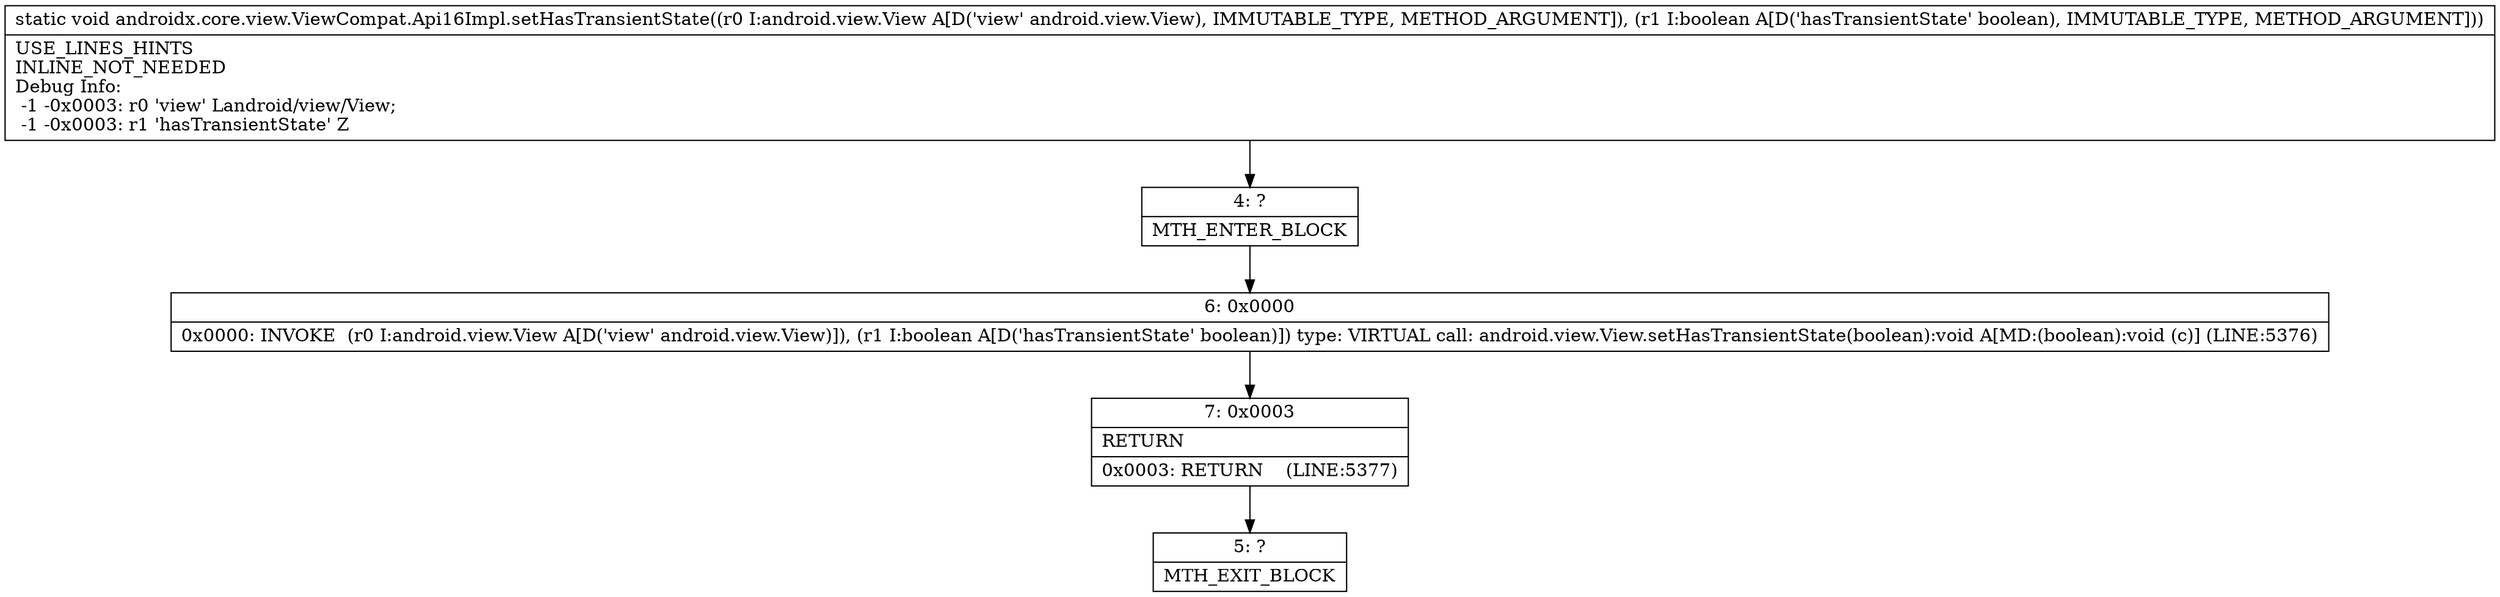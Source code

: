 digraph "CFG forandroidx.core.view.ViewCompat.Api16Impl.setHasTransientState(Landroid\/view\/View;Z)V" {
Node_4 [shape=record,label="{4\:\ ?|MTH_ENTER_BLOCK\l}"];
Node_6 [shape=record,label="{6\:\ 0x0000|0x0000: INVOKE  (r0 I:android.view.View A[D('view' android.view.View)]), (r1 I:boolean A[D('hasTransientState' boolean)]) type: VIRTUAL call: android.view.View.setHasTransientState(boolean):void A[MD:(boolean):void (c)] (LINE:5376)\l}"];
Node_7 [shape=record,label="{7\:\ 0x0003|RETURN\l|0x0003: RETURN    (LINE:5377)\l}"];
Node_5 [shape=record,label="{5\:\ ?|MTH_EXIT_BLOCK\l}"];
MethodNode[shape=record,label="{static void androidx.core.view.ViewCompat.Api16Impl.setHasTransientState((r0 I:android.view.View A[D('view' android.view.View), IMMUTABLE_TYPE, METHOD_ARGUMENT]), (r1 I:boolean A[D('hasTransientState' boolean), IMMUTABLE_TYPE, METHOD_ARGUMENT]))  | USE_LINES_HINTS\lINLINE_NOT_NEEDED\lDebug Info:\l  \-1 \-0x0003: r0 'view' Landroid\/view\/View;\l  \-1 \-0x0003: r1 'hasTransientState' Z\l}"];
MethodNode -> Node_4;Node_4 -> Node_6;
Node_6 -> Node_7;
Node_7 -> Node_5;
}

